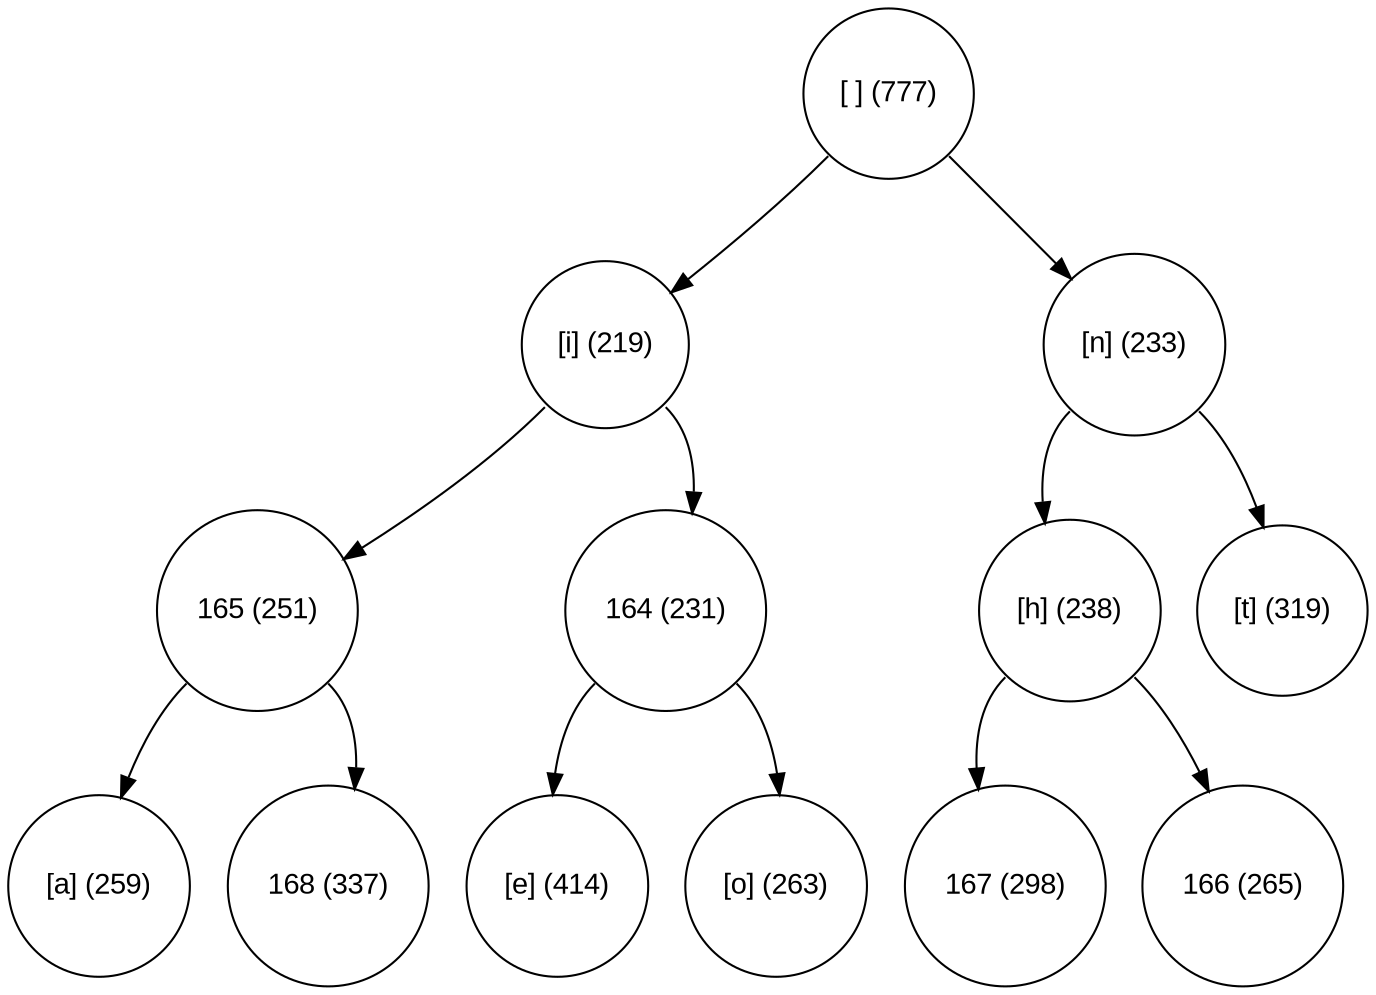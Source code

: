 digraph move_down {
	node [fontname="Arial", shape="circle", width=0.5]; 

	0 [label = "[ ] (777)"];
	0:sw -> 1;
	1 [label = "[i] (219)"];
	1:sw -> 3;
	3 [label = "165 (251)"];
	3:sw -> 7;
	7 [label = "[a] (259)"];
	3:se -> 8;
	8 [label = "168 (337)"];
	1:se -> 4;
	4 [label = "164 (231)"];
	4:sw -> 9;
	9 [label = "[e] (414)"];
	4:se -> 10;
	10 [label = "[o] (263)"];
	0:se -> 2;
	2 [label = "[n] (233)"];
	2:sw -> 5;
	5 [label = "[h] (238)"];
	5:sw -> 11;
	11 [label = "167 (298)"];
	5:se -> 12;
	12 [label = "166 (265)"];
	2:se -> 6;
	6 [label = "[t] (319)"];
}
